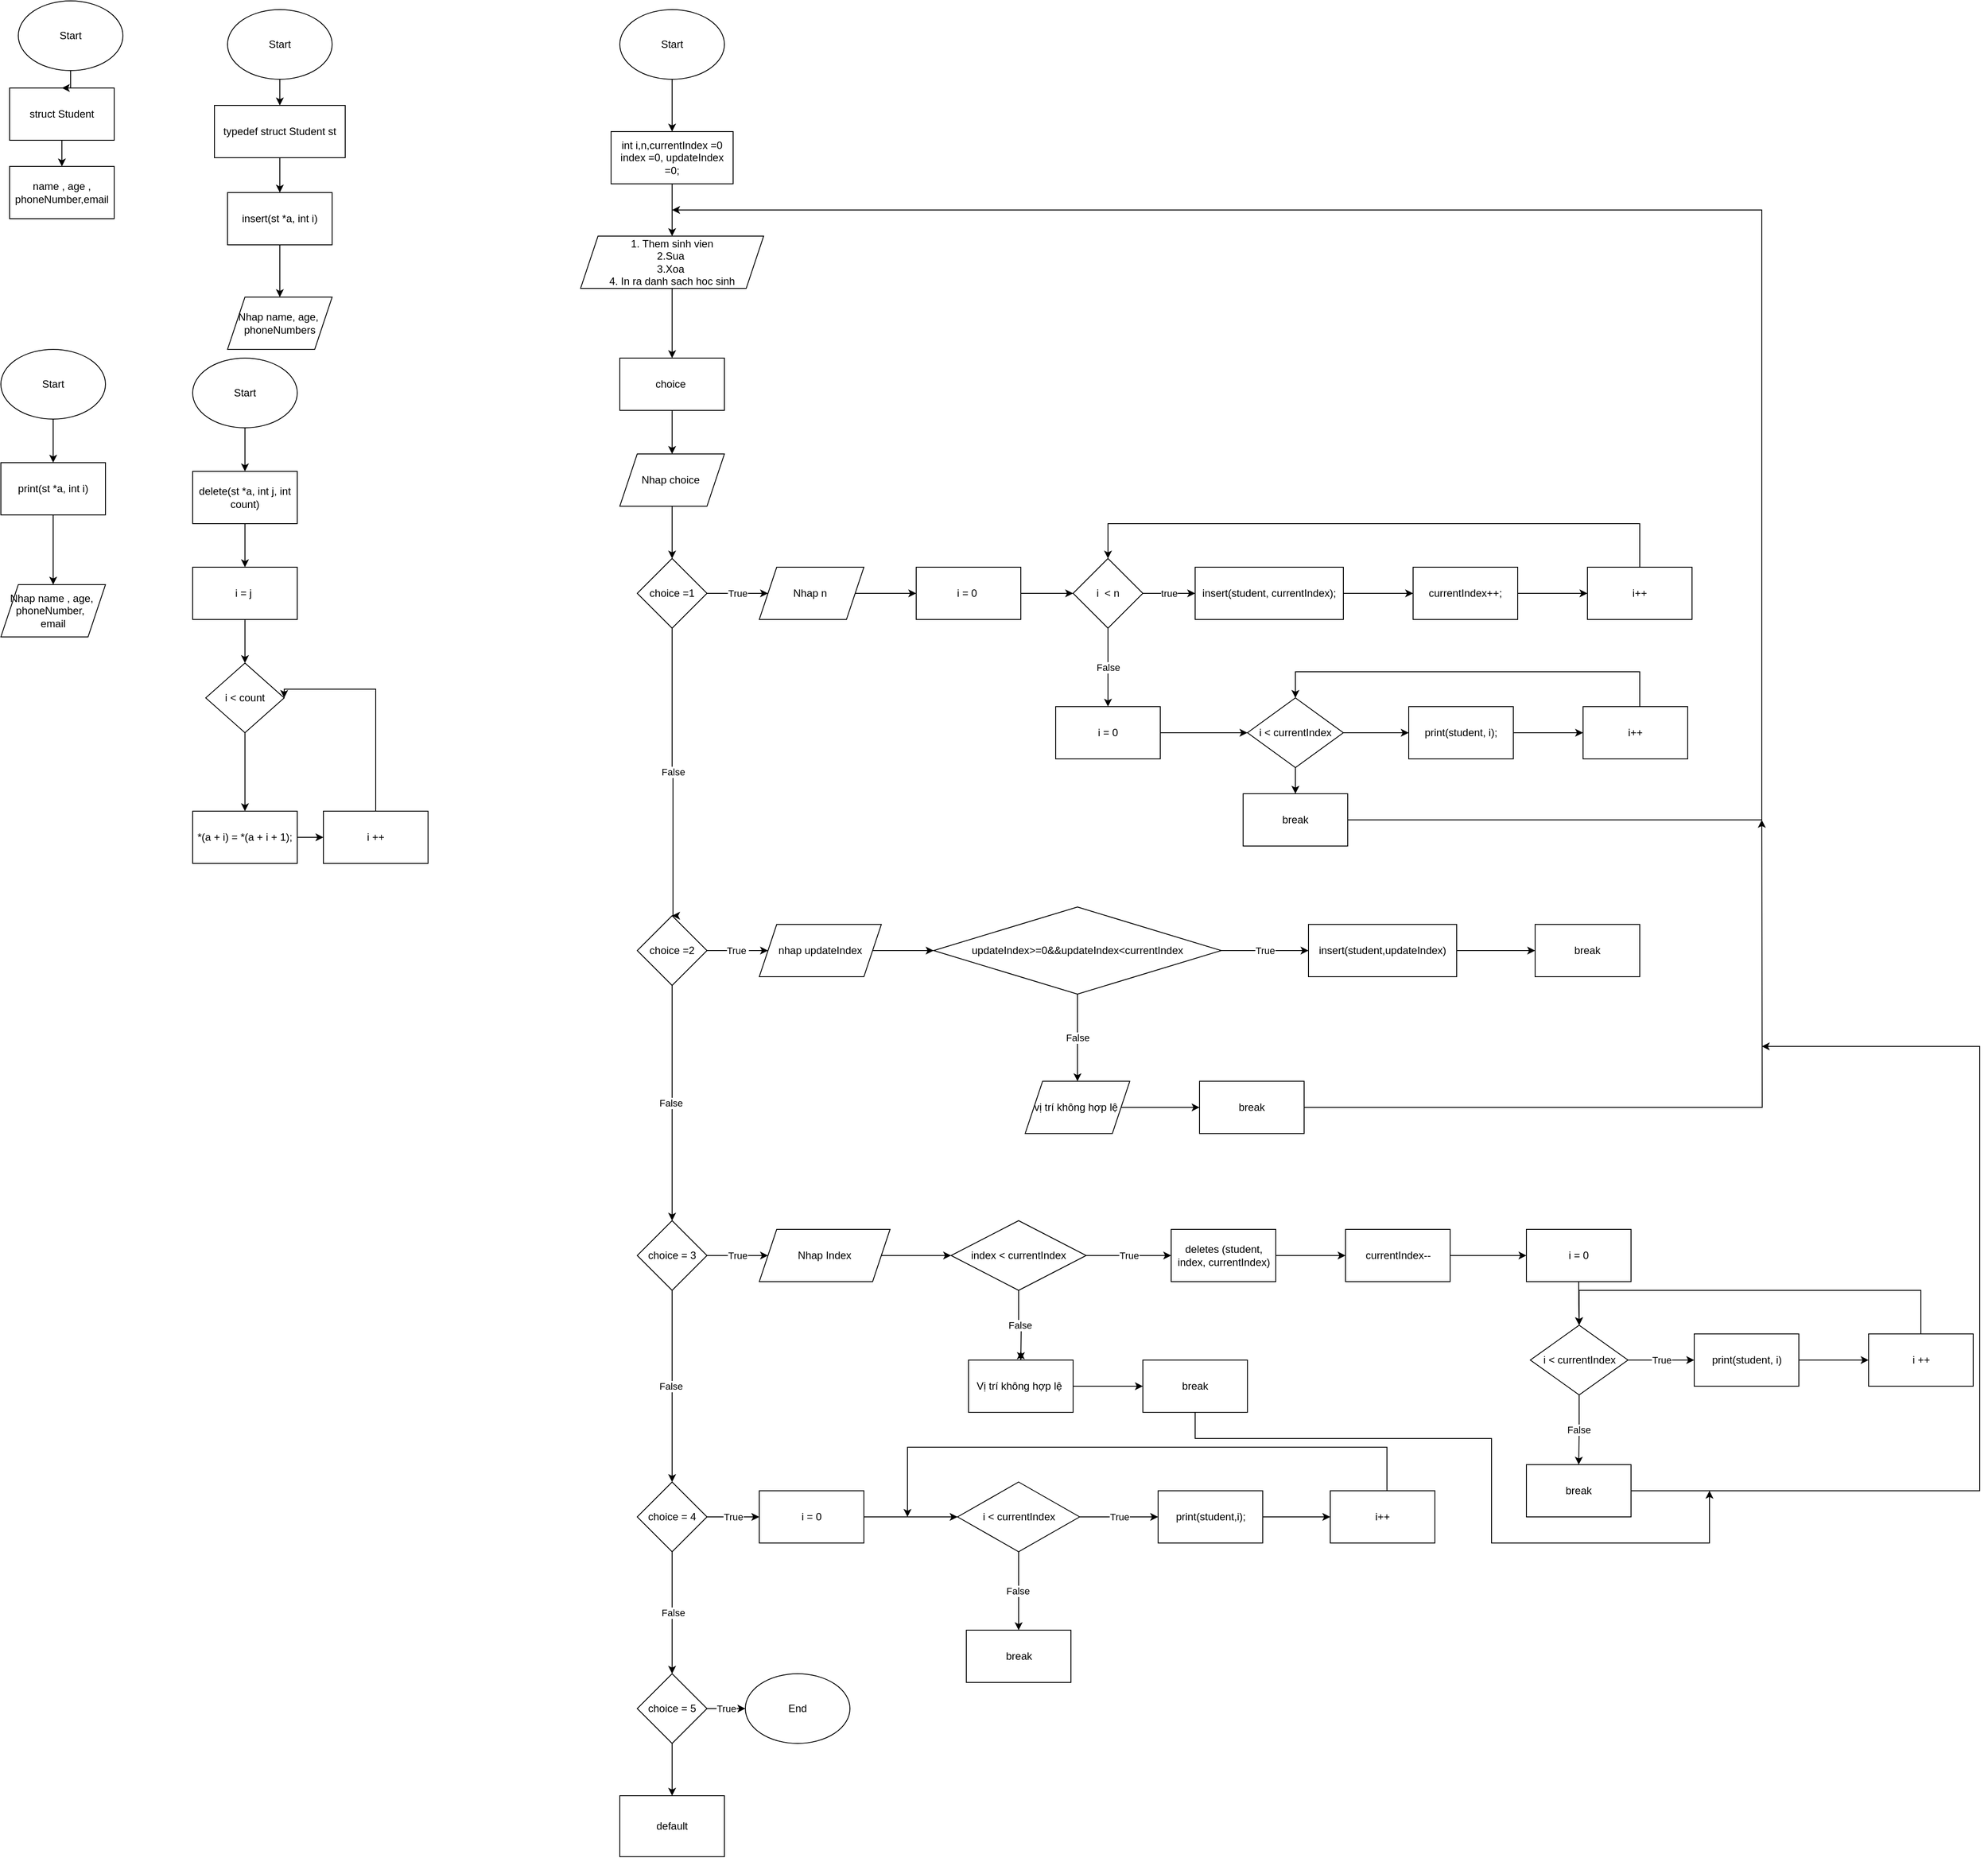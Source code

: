 <mxfile version="22.1.5" type="device">
  <diagram name="Trang-1" id="iWsz0jh9n7OctfU43m1w">
    <mxGraphModel dx="1833" dy="559" grid="1" gridSize="10" guides="1" tooltips="1" connect="1" arrows="1" fold="1" page="1" pageScale="1" pageWidth="827" pageHeight="1169" math="0" shadow="0">
      <root>
        <mxCell id="0" />
        <mxCell id="1" parent="0" />
        <mxCell id="L2jdQKQ-KsfM_-J8jNNU-3" value="" style="edgeStyle=orthogonalEdgeStyle;rounded=0;orthogonalLoop=1;jettySize=auto;html=1;" parent="1" source="L2jdQKQ-KsfM_-J8jNNU-1" target="L2jdQKQ-KsfM_-J8jNNU-2" edge="1">
          <mxGeometry relative="1" as="geometry" />
        </mxCell>
        <mxCell id="L2jdQKQ-KsfM_-J8jNNU-1" value="Start" style="ellipse;whiteSpace=wrap;html=1;" parent="1" vertex="1">
          <mxGeometry x="270" y="10" width="120" height="80" as="geometry" />
        </mxCell>
        <mxCell id="L2jdQKQ-KsfM_-J8jNNU-5" value="" style="edgeStyle=orthogonalEdgeStyle;rounded=0;orthogonalLoop=1;jettySize=auto;html=1;" parent="1" source="L2jdQKQ-KsfM_-J8jNNU-2" target="L2jdQKQ-KsfM_-J8jNNU-4" edge="1">
          <mxGeometry relative="1" as="geometry" />
        </mxCell>
        <mxCell id="L2jdQKQ-KsfM_-J8jNNU-2" value="int i,n,currentIndex =0&lt;br&gt;index =0, updateIndex =0;" style="whiteSpace=wrap;html=1;" parent="1" vertex="1">
          <mxGeometry x="260" y="150" width="140" height="60" as="geometry" />
        </mxCell>
        <mxCell id="L2jdQKQ-KsfM_-J8jNNU-7" value="" style="edgeStyle=orthogonalEdgeStyle;rounded=0;orthogonalLoop=1;jettySize=auto;html=1;" parent="1" source="L2jdQKQ-KsfM_-J8jNNU-4" target="L2jdQKQ-KsfM_-J8jNNU-6" edge="1">
          <mxGeometry relative="1" as="geometry" />
        </mxCell>
        <mxCell id="L2jdQKQ-KsfM_-J8jNNU-4" value="1. Them sinh vien&lt;br&gt;2.Sua&amp;nbsp;&lt;br&gt;3.Xoa&amp;nbsp;&lt;br&gt;4. In ra danh sach hoc sinh" style="shape=parallelogram;perimeter=parallelogramPerimeter;whiteSpace=wrap;html=1;fixedSize=1;" parent="1" vertex="1">
          <mxGeometry x="225" y="270" width="210" height="60" as="geometry" />
        </mxCell>
        <mxCell id="L2jdQKQ-KsfM_-J8jNNU-9" value="" style="edgeStyle=orthogonalEdgeStyle;rounded=0;orthogonalLoop=1;jettySize=auto;html=1;" parent="1" source="L2jdQKQ-KsfM_-J8jNNU-6" target="L2jdQKQ-KsfM_-J8jNNU-8" edge="1">
          <mxGeometry relative="1" as="geometry" />
        </mxCell>
        <mxCell id="L2jdQKQ-KsfM_-J8jNNU-6" value="choice&amp;nbsp;" style="whiteSpace=wrap;html=1;" parent="1" vertex="1">
          <mxGeometry x="270" y="410" width="120" height="60" as="geometry" />
        </mxCell>
        <mxCell id="L2jdQKQ-KsfM_-J8jNNU-11" value="" style="edgeStyle=orthogonalEdgeStyle;rounded=0;orthogonalLoop=1;jettySize=auto;html=1;" parent="1" source="L2jdQKQ-KsfM_-J8jNNU-8" target="L2jdQKQ-KsfM_-J8jNNU-10" edge="1">
          <mxGeometry relative="1" as="geometry" />
        </mxCell>
        <mxCell id="L2jdQKQ-KsfM_-J8jNNU-8" value="Nhap choice&amp;nbsp;" style="shape=parallelogram;perimeter=parallelogramPerimeter;whiteSpace=wrap;html=1;fixedSize=1;" parent="1" vertex="1">
          <mxGeometry x="270" y="520" width="120" height="60" as="geometry" />
        </mxCell>
        <mxCell id="L2jdQKQ-KsfM_-J8jNNU-13" value="True" style="edgeStyle=orthogonalEdgeStyle;rounded=0;orthogonalLoop=1;jettySize=auto;html=1;" parent="1" source="L2jdQKQ-KsfM_-J8jNNU-10" target="L2jdQKQ-KsfM_-J8jNNU-12" edge="1">
          <mxGeometry relative="1" as="geometry" />
        </mxCell>
        <mxCell id="L2jdQKQ-KsfM_-J8jNNU-39" value="False" style="edgeStyle=orthogonalEdgeStyle;rounded=0;orthogonalLoop=1;jettySize=auto;html=1;entryX=0.5;entryY=0;entryDx=0;entryDy=0;" parent="1" source="L2jdQKQ-KsfM_-J8jNNU-10" target="L2jdQKQ-KsfM_-J8jNNU-42" edge="1">
          <mxGeometry relative="1" as="geometry">
            <mxPoint x="330" y="1060" as="targetPoint" />
            <Array as="points">
              <mxPoint x="330" y="885" />
              <mxPoint x="331" y="885" />
            </Array>
          </mxGeometry>
        </mxCell>
        <mxCell id="L2jdQKQ-KsfM_-J8jNNU-10" value="choice =1" style="rhombus;whiteSpace=wrap;html=1;" parent="1" vertex="1">
          <mxGeometry x="290" y="640" width="80" height="80" as="geometry" />
        </mxCell>
        <mxCell id="L2jdQKQ-KsfM_-J8jNNU-17" value="" style="edgeStyle=orthogonalEdgeStyle;rounded=0;orthogonalLoop=1;jettySize=auto;html=1;" parent="1" source="L2jdQKQ-KsfM_-J8jNNU-12" target="L2jdQKQ-KsfM_-J8jNNU-16" edge="1">
          <mxGeometry relative="1" as="geometry" />
        </mxCell>
        <mxCell id="L2jdQKQ-KsfM_-J8jNNU-12" value="Nhap n&amp;nbsp;" style="shape=parallelogram;perimeter=parallelogramPerimeter;whiteSpace=wrap;html=1;fixedSize=1;" parent="1" vertex="1">
          <mxGeometry x="430" y="650" width="120" height="60" as="geometry" />
        </mxCell>
        <mxCell id="L2jdQKQ-KsfM_-J8jNNU-19" value="" style="edgeStyle=orthogonalEdgeStyle;rounded=0;orthogonalLoop=1;jettySize=auto;html=1;" parent="1" source="L2jdQKQ-KsfM_-J8jNNU-16" target="L2jdQKQ-KsfM_-J8jNNU-18" edge="1">
          <mxGeometry relative="1" as="geometry" />
        </mxCell>
        <mxCell id="L2jdQKQ-KsfM_-J8jNNU-16" value="i = 0&amp;nbsp;" style="whiteSpace=wrap;html=1;" parent="1" vertex="1">
          <mxGeometry x="610" y="650" width="120" height="60" as="geometry" />
        </mxCell>
        <mxCell id="L2jdQKQ-KsfM_-J8jNNU-21" value="true" style="edgeStyle=orthogonalEdgeStyle;rounded=0;orthogonalLoop=1;jettySize=auto;html=1;" parent="1" source="L2jdQKQ-KsfM_-J8jNNU-18" target="L2jdQKQ-KsfM_-J8jNNU-20" edge="1">
          <mxGeometry relative="1" as="geometry" />
        </mxCell>
        <mxCell id="L2jdQKQ-KsfM_-J8jNNU-29" value="False" style="edgeStyle=orthogonalEdgeStyle;rounded=0;orthogonalLoop=1;jettySize=auto;html=1;" parent="1" source="L2jdQKQ-KsfM_-J8jNNU-18" target="L2jdQKQ-KsfM_-J8jNNU-28" edge="1">
          <mxGeometry relative="1" as="geometry" />
        </mxCell>
        <mxCell id="L2jdQKQ-KsfM_-J8jNNU-18" value="i&amp;nbsp; &amp;lt; n" style="rhombus;whiteSpace=wrap;html=1;" parent="1" vertex="1">
          <mxGeometry x="790" y="640" width="80" height="80" as="geometry" />
        </mxCell>
        <mxCell id="L2jdQKQ-KsfM_-J8jNNU-23" value="" style="edgeStyle=orthogonalEdgeStyle;rounded=0;orthogonalLoop=1;jettySize=auto;html=1;" parent="1" source="L2jdQKQ-KsfM_-J8jNNU-20" target="L2jdQKQ-KsfM_-J8jNNU-22" edge="1">
          <mxGeometry relative="1" as="geometry" />
        </mxCell>
        <mxCell id="L2jdQKQ-KsfM_-J8jNNU-20" value="insert(student, currentIndex);" style="whiteSpace=wrap;html=1;" parent="1" vertex="1">
          <mxGeometry x="930" y="650" width="170" height="60" as="geometry" />
        </mxCell>
        <mxCell id="L2jdQKQ-KsfM_-J8jNNU-26" value="" style="edgeStyle=orthogonalEdgeStyle;rounded=0;orthogonalLoop=1;jettySize=auto;html=1;" parent="1" source="L2jdQKQ-KsfM_-J8jNNU-22" target="L2jdQKQ-KsfM_-J8jNNU-25" edge="1">
          <mxGeometry relative="1" as="geometry" />
        </mxCell>
        <mxCell id="L2jdQKQ-KsfM_-J8jNNU-22" value="currentIndex++;" style="whiteSpace=wrap;html=1;" parent="1" vertex="1">
          <mxGeometry x="1180" y="650" width="120" height="60" as="geometry" />
        </mxCell>
        <mxCell id="L2jdQKQ-KsfM_-J8jNNU-27" style="edgeStyle=orthogonalEdgeStyle;rounded=0;orthogonalLoop=1;jettySize=auto;html=1;entryX=0.5;entryY=0;entryDx=0;entryDy=0;" parent="1" source="L2jdQKQ-KsfM_-J8jNNU-25" target="L2jdQKQ-KsfM_-J8jNNU-18" edge="1">
          <mxGeometry relative="1" as="geometry">
            <mxPoint x="1440" y="600" as="targetPoint" />
            <Array as="points">
              <mxPoint x="1440" y="600" />
              <mxPoint x="830" y="600" />
            </Array>
          </mxGeometry>
        </mxCell>
        <mxCell id="L2jdQKQ-KsfM_-J8jNNU-25" value="i++" style="whiteSpace=wrap;html=1;" parent="1" vertex="1">
          <mxGeometry x="1380" y="650" width="120" height="60" as="geometry" />
        </mxCell>
        <mxCell id="L2jdQKQ-KsfM_-J8jNNU-31" value="" style="edgeStyle=orthogonalEdgeStyle;rounded=0;orthogonalLoop=1;jettySize=auto;html=1;" parent="1" source="L2jdQKQ-KsfM_-J8jNNU-28" target="L2jdQKQ-KsfM_-J8jNNU-30" edge="1">
          <mxGeometry relative="1" as="geometry" />
        </mxCell>
        <mxCell id="L2jdQKQ-KsfM_-J8jNNU-28" value="i = 0" style="whiteSpace=wrap;html=1;" parent="1" vertex="1">
          <mxGeometry x="770" y="810" width="120" height="60" as="geometry" />
        </mxCell>
        <mxCell id="L2jdQKQ-KsfM_-J8jNNU-33" value="" style="edgeStyle=orthogonalEdgeStyle;rounded=0;orthogonalLoop=1;jettySize=auto;html=1;" parent="1" source="L2jdQKQ-KsfM_-J8jNNU-30" target="L2jdQKQ-KsfM_-J8jNNU-32" edge="1">
          <mxGeometry relative="1" as="geometry" />
        </mxCell>
        <mxCell id="L2jdQKQ-KsfM_-J8jNNU-38" value="" style="edgeStyle=orthogonalEdgeStyle;rounded=0;orthogonalLoop=1;jettySize=auto;html=1;" parent="1" source="L2jdQKQ-KsfM_-J8jNNU-30" target="L2jdQKQ-KsfM_-J8jNNU-37" edge="1">
          <mxGeometry relative="1" as="geometry" />
        </mxCell>
        <mxCell id="L2jdQKQ-KsfM_-J8jNNU-30" value="i &amp;lt; currentIndex" style="rhombus;whiteSpace=wrap;html=1;" parent="1" vertex="1">
          <mxGeometry x="990" y="800" width="110" height="80" as="geometry" />
        </mxCell>
        <mxCell id="L2jdQKQ-KsfM_-J8jNNU-35" value="" style="edgeStyle=orthogonalEdgeStyle;rounded=0;orthogonalLoop=1;jettySize=auto;html=1;" parent="1" source="L2jdQKQ-KsfM_-J8jNNU-32" target="L2jdQKQ-KsfM_-J8jNNU-34" edge="1">
          <mxGeometry relative="1" as="geometry" />
        </mxCell>
        <mxCell id="L2jdQKQ-KsfM_-J8jNNU-32" value="print(student, i);" style="whiteSpace=wrap;html=1;" parent="1" vertex="1">
          <mxGeometry x="1175" y="810" width="120" height="60" as="geometry" />
        </mxCell>
        <mxCell id="L2jdQKQ-KsfM_-J8jNNU-36" style="edgeStyle=orthogonalEdgeStyle;rounded=0;orthogonalLoop=1;jettySize=auto;html=1;entryX=0.5;entryY=0;entryDx=0;entryDy=0;" parent="1" source="L2jdQKQ-KsfM_-J8jNNU-34" target="L2jdQKQ-KsfM_-J8jNNU-30" edge="1">
          <mxGeometry relative="1" as="geometry">
            <mxPoint x="1320" y="760" as="targetPoint" />
            <Array as="points">
              <mxPoint x="1440" y="770" />
              <mxPoint x="1045" y="770" />
            </Array>
          </mxGeometry>
        </mxCell>
        <mxCell id="L2jdQKQ-KsfM_-J8jNNU-34" value="i++" style="whiteSpace=wrap;html=1;" parent="1" vertex="1">
          <mxGeometry x="1375" y="810" width="120" height="60" as="geometry" />
        </mxCell>
        <mxCell id="L2jdQKQ-KsfM_-J8jNNU-110" style="edgeStyle=orthogonalEdgeStyle;rounded=0;orthogonalLoop=1;jettySize=auto;html=1;" parent="1" source="L2jdQKQ-KsfM_-J8jNNU-37" edge="1">
          <mxGeometry relative="1" as="geometry">
            <mxPoint x="330" y="240" as="targetPoint" />
            <Array as="points">
              <mxPoint x="1580" y="940" />
            </Array>
          </mxGeometry>
        </mxCell>
        <mxCell id="L2jdQKQ-KsfM_-J8jNNU-37" value="break" style="whiteSpace=wrap;html=1;" parent="1" vertex="1">
          <mxGeometry x="985" y="910" width="120" height="60" as="geometry" />
        </mxCell>
        <mxCell id="L2jdQKQ-KsfM_-J8jNNU-44" value="True&amp;nbsp;" style="edgeStyle=orthogonalEdgeStyle;rounded=0;orthogonalLoop=1;jettySize=auto;html=1;" parent="1" source="L2jdQKQ-KsfM_-J8jNNU-42" target="L2jdQKQ-KsfM_-J8jNNU-43" edge="1">
          <mxGeometry relative="1" as="geometry" />
        </mxCell>
        <mxCell id="L2jdQKQ-KsfM_-J8jNNU-57" value="False&amp;nbsp;" style="edgeStyle=orthogonalEdgeStyle;rounded=0;orthogonalLoop=1;jettySize=auto;html=1;" parent="1" source="L2jdQKQ-KsfM_-J8jNNU-42" target="L2jdQKQ-KsfM_-J8jNNU-56" edge="1">
          <mxGeometry relative="1" as="geometry" />
        </mxCell>
        <mxCell id="L2jdQKQ-KsfM_-J8jNNU-42" value="choice =2" style="rhombus;whiteSpace=wrap;html=1;" parent="1" vertex="1">
          <mxGeometry x="290" y="1050" width="80" height="80" as="geometry" />
        </mxCell>
        <mxCell id="L2jdQKQ-KsfM_-J8jNNU-46" value="" style="edgeStyle=orthogonalEdgeStyle;rounded=0;orthogonalLoop=1;jettySize=auto;html=1;" parent="1" source="L2jdQKQ-KsfM_-J8jNNU-43" target="L2jdQKQ-KsfM_-J8jNNU-45" edge="1">
          <mxGeometry relative="1" as="geometry" />
        </mxCell>
        <mxCell id="L2jdQKQ-KsfM_-J8jNNU-43" value="nhap updateIndex" style="shape=parallelogram;perimeter=parallelogramPerimeter;whiteSpace=wrap;html=1;fixedSize=1;" parent="1" vertex="1">
          <mxGeometry x="430" y="1060" width="140" height="60" as="geometry" />
        </mxCell>
        <mxCell id="L2jdQKQ-KsfM_-J8jNNU-49" value="True" style="edgeStyle=orthogonalEdgeStyle;rounded=0;orthogonalLoop=1;jettySize=auto;html=1;" parent="1" source="L2jdQKQ-KsfM_-J8jNNU-45" target="L2jdQKQ-KsfM_-J8jNNU-48" edge="1">
          <mxGeometry relative="1" as="geometry" />
        </mxCell>
        <mxCell id="L2jdQKQ-KsfM_-J8jNNU-53" value="False" style="edgeStyle=orthogonalEdgeStyle;rounded=0;orthogonalLoop=1;jettySize=auto;html=1;" parent="1" source="L2jdQKQ-KsfM_-J8jNNU-45" target="L2jdQKQ-KsfM_-J8jNNU-52" edge="1">
          <mxGeometry relative="1" as="geometry" />
        </mxCell>
        <mxCell id="L2jdQKQ-KsfM_-J8jNNU-45" value="updateIndex&amp;gt;=0&amp;amp;&amp;amp;updateIndex&amp;lt;currentIndex" style="rhombus;whiteSpace=wrap;html=1;" parent="1" vertex="1">
          <mxGeometry x="630" y="1040" width="330" height="100" as="geometry" />
        </mxCell>
        <mxCell id="L2jdQKQ-KsfM_-J8jNNU-51" value="" style="edgeStyle=orthogonalEdgeStyle;rounded=0;orthogonalLoop=1;jettySize=auto;html=1;" parent="1" source="L2jdQKQ-KsfM_-J8jNNU-48" target="L2jdQKQ-KsfM_-J8jNNU-50" edge="1">
          <mxGeometry relative="1" as="geometry" />
        </mxCell>
        <mxCell id="L2jdQKQ-KsfM_-J8jNNU-48" value="insert(student,updateIndex)" style="whiteSpace=wrap;html=1;" parent="1" vertex="1">
          <mxGeometry x="1060" y="1060" width="170" height="60" as="geometry" />
        </mxCell>
        <mxCell id="L2jdQKQ-KsfM_-J8jNNU-50" value="break" style="whiteSpace=wrap;html=1;" parent="1" vertex="1">
          <mxGeometry x="1320" y="1060" width="120" height="60" as="geometry" />
        </mxCell>
        <mxCell id="L2jdQKQ-KsfM_-J8jNNU-55" value="" style="edgeStyle=orthogonalEdgeStyle;rounded=0;orthogonalLoop=1;jettySize=auto;html=1;" parent="1" source="L2jdQKQ-KsfM_-J8jNNU-52" target="L2jdQKQ-KsfM_-J8jNNU-54" edge="1">
          <mxGeometry relative="1" as="geometry" />
        </mxCell>
        <mxCell id="L2jdQKQ-KsfM_-J8jNNU-52" value="vị trí không hợp lệ&amp;nbsp;" style="shape=parallelogram;perimeter=parallelogramPerimeter;whiteSpace=wrap;html=1;fixedSize=1;" parent="1" vertex="1">
          <mxGeometry x="735" y="1240" width="120" height="60" as="geometry" />
        </mxCell>
        <mxCell id="L2jdQKQ-KsfM_-J8jNNU-111" style="edgeStyle=orthogonalEdgeStyle;rounded=0;orthogonalLoop=1;jettySize=auto;html=1;" parent="1" source="L2jdQKQ-KsfM_-J8jNNU-54" edge="1">
          <mxGeometry relative="1" as="geometry">
            <mxPoint x="1580" y="940" as="targetPoint" />
          </mxGeometry>
        </mxCell>
        <mxCell id="L2jdQKQ-KsfM_-J8jNNU-54" value="break" style="whiteSpace=wrap;html=1;" parent="1" vertex="1">
          <mxGeometry x="935" y="1240" width="120" height="60" as="geometry" />
        </mxCell>
        <mxCell id="L2jdQKQ-KsfM_-J8jNNU-59" value="True" style="edgeStyle=orthogonalEdgeStyle;rounded=0;orthogonalLoop=1;jettySize=auto;html=1;entryX=0;entryY=0.5;entryDx=0;entryDy=0;" parent="1" source="L2jdQKQ-KsfM_-J8jNNU-56" target="L2jdQKQ-KsfM_-J8jNNU-60" edge="1">
          <mxGeometry relative="1" as="geometry">
            <mxPoint x="430" y="1440" as="targetPoint" />
          </mxGeometry>
        </mxCell>
        <mxCell id="L2jdQKQ-KsfM_-J8jNNU-87" value="False&amp;nbsp;" style="edgeStyle=orthogonalEdgeStyle;rounded=0;orthogonalLoop=1;jettySize=auto;html=1;" parent="1" source="L2jdQKQ-KsfM_-J8jNNU-56" target="L2jdQKQ-KsfM_-J8jNNU-88" edge="1">
          <mxGeometry relative="1" as="geometry">
            <mxPoint x="330" y="1660" as="targetPoint" />
          </mxGeometry>
        </mxCell>
        <mxCell id="L2jdQKQ-KsfM_-J8jNNU-56" value="choice = 3" style="rhombus;whiteSpace=wrap;html=1;" parent="1" vertex="1">
          <mxGeometry x="290" y="1400" width="80" height="80" as="geometry" />
        </mxCell>
        <mxCell id="L2jdQKQ-KsfM_-J8jNNU-62" value="" style="edgeStyle=orthogonalEdgeStyle;rounded=0;orthogonalLoop=1;jettySize=auto;html=1;" parent="1" source="L2jdQKQ-KsfM_-J8jNNU-60" target="L2jdQKQ-KsfM_-J8jNNU-61" edge="1">
          <mxGeometry relative="1" as="geometry" />
        </mxCell>
        <mxCell id="L2jdQKQ-KsfM_-J8jNNU-60" value="Nhap Index" style="shape=parallelogram;perimeter=parallelogramPerimeter;whiteSpace=wrap;html=1;fixedSize=1;" parent="1" vertex="1">
          <mxGeometry x="430" y="1410" width="150" height="60" as="geometry" />
        </mxCell>
        <mxCell id="L2jdQKQ-KsfM_-J8jNNU-64" value="True" style="edgeStyle=orthogonalEdgeStyle;rounded=0;orthogonalLoop=1;jettySize=auto;html=1;" parent="1" source="L2jdQKQ-KsfM_-J8jNNU-61" target="L2jdQKQ-KsfM_-J8jNNU-63" edge="1">
          <mxGeometry relative="1" as="geometry" />
        </mxCell>
        <mxCell id="L2jdQKQ-KsfM_-J8jNNU-69" value="False" style="edgeStyle=orthogonalEdgeStyle;rounded=0;orthogonalLoop=1;jettySize=auto;html=1;" parent="1" source="L2jdQKQ-KsfM_-J8jNNU-61" edge="1">
          <mxGeometry relative="1" as="geometry">
            <mxPoint x="730" y="1560" as="targetPoint" />
          </mxGeometry>
        </mxCell>
        <mxCell id="L2jdQKQ-KsfM_-J8jNNU-61" value="index &lt; currentIndex" style="rhombus;whiteSpace=wrap;html=1;" parent="1" vertex="1">
          <mxGeometry x="650" y="1400" width="155" height="80" as="geometry" />
        </mxCell>
        <mxCell id="L2jdQKQ-KsfM_-J8jNNU-66" value="" style="edgeStyle=orthogonalEdgeStyle;rounded=0;orthogonalLoop=1;jettySize=auto;html=1;" parent="1" source="L2jdQKQ-KsfM_-J8jNNU-63" target="L2jdQKQ-KsfM_-J8jNNU-65" edge="1">
          <mxGeometry relative="1" as="geometry" />
        </mxCell>
        <mxCell id="L2jdQKQ-KsfM_-J8jNNU-63" value="deletes (student, index, currentIndex)" style="whiteSpace=wrap;html=1;" parent="1" vertex="1">
          <mxGeometry x="902.5" y="1410" width="120" height="60" as="geometry" />
        </mxCell>
        <mxCell id="L2jdQKQ-KsfM_-J8jNNU-82" value="" style="edgeStyle=orthogonalEdgeStyle;rounded=0;orthogonalLoop=1;jettySize=auto;html=1;" parent="1" source="L2jdQKQ-KsfM_-J8jNNU-65" target="L2jdQKQ-KsfM_-J8jNNU-70" edge="1">
          <mxGeometry relative="1" as="geometry" />
        </mxCell>
        <mxCell id="L2jdQKQ-KsfM_-J8jNNU-65" value="currentIndex--" style="whiteSpace=wrap;html=1;" parent="1" vertex="1">
          <mxGeometry x="1102.5" y="1410" width="120" height="60" as="geometry" />
        </mxCell>
        <mxCell id="L2jdQKQ-KsfM_-J8jNNU-72" value="" style="edgeStyle=orthogonalEdgeStyle;rounded=0;orthogonalLoop=1;jettySize=auto;html=1;" parent="1" source="L2jdQKQ-KsfM_-J8jNNU-70" target="L2jdQKQ-KsfM_-J8jNNU-71" edge="1">
          <mxGeometry relative="1" as="geometry" />
        </mxCell>
        <mxCell id="L2jdQKQ-KsfM_-J8jNNU-70" value="i = 0" style="rounded=0;whiteSpace=wrap;html=1;" parent="1" vertex="1">
          <mxGeometry x="1310" y="1410" width="120" height="60" as="geometry" />
        </mxCell>
        <mxCell id="L2jdQKQ-KsfM_-J8jNNU-74" value="True" style="edgeStyle=orthogonalEdgeStyle;rounded=0;orthogonalLoop=1;jettySize=auto;html=1;" parent="1" source="L2jdQKQ-KsfM_-J8jNNU-71" target="L2jdQKQ-KsfM_-J8jNNU-73" edge="1">
          <mxGeometry relative="1" as="geometry" />
        </mxCell>
        <mxCell id="L2jdQKQ-KsfM_-J8jNNU-79" value="False" style="edgeStyle=orthogonalEdgeStyle;rounded=0;orthogonalLoop=1;jettySize=auto;html=1;entryX=0.5;entryY=0;entryDx=0;entryDy=0;" parent="1" source="L2jdQKQ-KsfM_-J8jNNU-71" target="L2jdQKQ-KsfM_-J8jNNU-80" edge="1">
          <mxGeometry relative="1" as="geometry">
            <mxPoint x="1369.5" y="1670" as="targetPoint" />
          </mxGeometry>
        </mxCell>
        <mxCell id="L2jdQKQ-KsfM_-J8jNNU-71" value="i &lt; currentIndex" style="rhombus;whiteSpace=wrap;html=1;rounded=0;" parent="1" vertex="1">
          <mxGeometry x="1314.5" y="1520" width="112" height="80" as="geometry" />
        </mxCell>
        <mxCell id="L2jdQKQ-KsfM_-J8jNNU-76" value="" style="edgeStyle=orthogonalEdgeStyle;rounded=0;orthogonalLoop=1;jettySize=auto;html=1;" parent="1" source="L2jdQKQ-KsfM_-J8jNNU-73" target="L2jdQKQ-KsfM_-J8jNNU-75" edge="1">
          <mxGeometry relative="1" as="geometry" />
        </mxCell>
        <mxCell id="L2jdQKQ-KsfM_-J8jNNU-73" value="print(student, i)" style="whiteSpace=wrap;html=1;rounded=0;" parent="1" vertex="1">
          <mxGeometry x="1502.5" y="1530" width="120" height="60" as="geometry" />
        </mxCell>
        <mxCell id="L2jdQKQ-KsfM_-J8jNNU-77" style="edgeStyle=orthogonalEdgeStyle;rounded=0;orthogonalLoop=1;jettySize=auto;html=1;exitX=0.5;exitY=0;exitDx=0;exitDy=0;" parent="1" source="L2jdQKQ-KsfM_-J8jNNU-75" target="L2jdQKQ-KsfM_-J8jNNU-71" edge="1">
          <mxGeometry relative="1" as="geometry">
            <mxPoint x="1762.5" y="1480" as="targetPoint" />
            <Array as="points">
              <mxPoint x="1762.5" y="1480" />
              <mxPoint x="1370.5" y="1480" />
            </Array>
          </mxGeometry>
        </mxCell>
        <mxCell id="L2jdQKQ-KsfM_-J8jNNU-75" value="i ++" style="whiteSpace=wrap;html=1;rounded=0;" parent="1" vertex="1">
          <mxGeometry x="1702.5" y="1530" width="120" height="60" as="geometry" />
        </mxCell>
        <mxCell id="L2jdQKQ-KsfM_-J8jNNU-113" style="edgeStyle=orthogonalEdgeStyle;rounded=0;orthogonalLoop=1;jettySize=auto;html=1;" parent="1" source="L2jdQKQ-KsfM_-J8jNNU-80" edge="1">
          <mxGeometry relative="1" as="geometry">
            <mxPoint x="1580" y="1200" as="targetPoint" />
            <Array as="points">
              <mxPoint x="1830" y="1710" />
              <mxPoint x="1830" y="1200" />
            </Array>
          </mxGeometry>
        </mxCell>
        <mxCell id="L2jdQKQ-KsfM_-J8jNNU-80" value="break" style="rounded=0;whiteSpace=wrap;html=1;" parent="1" vertex="1">
          <mxGeometry x="1310" y="1680" width="120" height="60" as="geometry" />
        </mxCell>
        <mxCell id="L2jdQKQ-KsfM_-J8jNNU-84" style="edgeStyle=orthogonalEdgeStyle;rounded=0;orthogonalLoop=1;jettySize=auto;html=1;" parent="1" source="L2jdQKQ-KsfM_-J8jNNU-83" edge="1">
          <mxGeometry relative="1" as="geometry">
            <mxPoint x="730" y="1550" as="targetPoint" />
            <Array as="points">
              <mxPoint x="730" y="1560" />
              <mxPoint x="730" y="1560" />
            </Array>
          </mxGeometry>
        </mxCell>
        <mxCell id="L2jdQKQ-KsfM_-J8jNNU-86" value="" style="edgeStyle=orthogonalEdgeStyle;rounded=0;orthogonalLoop=1;jettySize=auto;html=1;" parent="1" source="L2jdQKQ-KsfM_-J8jNNU-83" target="L2jdQKQ-KsfM_-J8jNNU-85" edge="1">
          <mxGeometry relative="1" as="geometry" />
        </mxCell>
        <mxCell id="L2jdQKQ-KsfM_-J8jNNU-83" value="Vị trí không hợp lệ&amp;nbsp;" style="rounded=0;whiteSpace=wrap;html=1;" parent="1" vertex="1">
          <mxGeometry x="670" y="1560" width="120" height="60" as="geometry" />
        </mxCell>
        <mxCell id="L2jdQKQ-KsfM_-J8jNNU-115" style="edgeStyle=orthogonalEdgeStyle;rounded=0;orthogonalLoop=1;jettySize=auto;html=1;" parent="1" source="L2jdQKQ-KsfM_-J8jNNU-85" edge="1">
          <mxGeometry relative="1" as="geometry">
            <mxPoint x="1520" y="1710" as="targetPoint" />
            <Array as="points">
              <mxPoint x="930" y="1650" />
              <mxPoint x="1270" y="1650" />
              <mxPoint x="1270" y="1770" />
              <mxPoint x="1520" y="1770" />
            </Array>
          </mxGeometry>
        </mxCell>
        <mxCell id="L2jdQKQ-KsfM_-J8jNNU-85" value="break&lt;br&gt;" style="whiteSpace=wrap;html=1;rounded=0;" parent="1" vertex="1">
          <mxGeometry x="870" y="1560" width="120" height="60" as="geometry" />
        </mxCell>
        <mxCell id="L2jdQKQ-KsfM_-J8jNNU-91" value="True" style="edgeStyle=orthogonalEdgeStyle;rounded=0;orthogonalLoop=1;jettySize=auto;html=1;" parent="1" source="L2jdQKQ-KsfM_-J8jNNU-88" target="L2jdQKQ-KsfM_-J8jNNU-90" edge="1">
          <mxGeometry relative="1" as="geometry" />
        </mxCell>
        <mxCell id="L2jdQKQ-KsfM_-J8jNNU-101" value="False" style="edgeStyle=orthogonalEdgeStyle;rounded=0;orthogonalLoop=1;jettySize=auto;html=1;" parent="1" source="L2jdQKQ-KsfM_-J8jNNU-88" edge="1">
          <mxGeometry relative="1" as="geometry">
            <mxPoint x="330" y="1920" as="targetPoint" />
          </mxGeometry>
        </mxCell>
        <mxCell id="L2jdQKQ-KsfM_-J8jNNU-88" value="choice = 4" style="rhombus;whiteSpace=wrap;html=1;" parent="1" vertex="1">
          <mxGeometry x="290" y="1700" width="80" height="80" as="geometry" />
        </mxCell>
        <mxCell id="L2jdQKQ-KsfM_-J8jNNU-93" value="" style="edgeStyle=orthogonalEdgeStyle;rounded=0;orthogonalLoop=1;jettySize=auto;html=1;" parent="1" source="L2jdQKQ-KsfM_-J8jNNU-90" target="L2jdQKQ-KsfM_-J8jNNU-92" edge="1">
          <mxGeometry relative="1" as="geometry" />
        </mxCell>
        <mxCell id="L2jdQKQ-KsfM_-J8jNNU-90" value="i = 0" style="whiteSpace=wrap;html=1;" parent="1" vertex="1">
          <mxGeometry x="430" y="1710" width="120" height="60" as="geometry" />
        </mxCell>
        <mxCell id="L2jdQKQ-KsfM_-J8jNNU-95" value="True" style="edgeStyle=orthogonalEdgeStyle;rounded=0;orthogonalLoop=1;jettySize=auto;html=1;" parent="1" source="L2jdQKQ-KsfM_-J8jNNU-92" target="L2jdQKQ-KsfM_-J8jNNU-94" edge="1">
          <mxGeometry relative="1" as="geometry" />
        </mxCell>
        <mxCell id="L2jdQKQ-KsfM_-J8jNNU-100" value="False&amp;nbsp;" style="edgeStyle=orthogonalEdgeStyle;rounded=0;orthogonalLoop=1;jettySize=auto;html=1;" parent="1" source="L2jdQKQ-KsfM_-J8jNNU-92" target="L2jdQKQ-KsfM_-J8jNNU-99" edge="1">
          <mxGeometry relative="1" as="geometry" />
        </mxCell>
        <mxCell id="L2jdQKQ-KsfM_-J8jNNU-92" value="i &lt; currentIndex" style="rhombus;whiteSpace=wrap;html=1;" parent="1" vertex="1">
          <mxGeometry x="657.5" y="1700" width="140" height="80" as="geometry" />
        </mxCell>
        <mxCell id="L2jdQKQ-KsfM_-J8jNNU-97" value="" style="edgeStyle=orthogonalEdgeStyle;rounded=0;orthogonalLoop=1;jettySize=auto;html=1;" parent="1" source="L2jdQKQ-KsfM_-J8jNNU-94" target="L2jdQKQ-KsfM_-J8jNNU-96" edge="1">
          <mxGeometry relative="1" as="geometry" />
        </mxCell>
        <mxCell id="L2jdQKQ-KsfM_-J8jNNU-94" value="print(student,i);" style="whiteSpace=wrap;html=1;" parent="1" vertex="1">
          <mxGeometry x="887.5" y="1710" width="120" height="60" as="geometry" />
        </mxCell>
        <mxCell id="L2jdQKQ-KsfM_-J8jNNU-98" style="edgeStyle=orthogonalEdgeStyle;rounded=0;orthogonalLoop=1;jettySize=auto;html=1;" parent="1" source="L2jdQKQ-KsfM_-J8jNNU-96" edge="1">
          <mxGeometry relative="1" as="geometry">
            <mxPoint x="600" y="1740" as="targetPoint" />
            <Array as="points">
              <mxPoint x="1150" y="1660" />
              <mxPoint x="600" y="1660" />
            </Array>
          </mxGeometry>
        </mxCell>
        <mxCell id="L2jdQKQ-KsfM_-J8jNNU-96" value="i++" style="whiteSpace=wrap;html=1;" parent="1" vertex="1">
          <mxGeometry x="1085" y="1710" width="120" height="60" as="geometry" />
        </mxCell>
        <mxCell id="L2jdQKQ-KsfM_-J8jNNU-99" value="break" style="whiteSpace=wrap;html=1;" parent="1" vertex="1">
          <mxGeometry x="667.5" y="1870" width="120" height="60" as="geometry" />
        </mxCell>
        <mxCell id="L2jdQKQ-KsfM_-J8jNNU-104" value="default" style="rounded=0;whiteSpace=wrap;html=1;" parent="1" vertex="1">
          <mxGeometry x="270" y="2060" width="120" height="70" as="geometry" />
        </mxCell>
        <mxCell id="L2jdQKQ-KsfM_-J8jNNU-108" value="True" style="edgeStyle=orthogonalEdgeStyle;rounded=0;orthogonalLoop=1;jettySize=auto;html=1;" parent="1" source="L2jdQKQ-KsfM_-J8jNNU-106" target="L2jdQKQ-KsfM_-J8jNNU-107" edge="1">
          <mxGeometry relative="1" as="geometry" />
        </mxCell>
        <mxCell id="L2jdQKQ-KsfM_-J8jNNU-109" value="" style="edgeStyle=orthogonalEdgeStyle;rounded=0;orthogonalLoop=1;jettySize=auto;html=1;" parent="1" source="L2jdQKQ-KsfM_-J8jNNU-106" target="L2jdQKQ-KsfM_-J8jNNU-104" edge="1">
          <mxGeometry relative="1" as="geometry" />
        </mxCell>
        <mxCell id="L2jdQKQ-KsfM_-J8jNNU-106" value="choice = 5" style="rhombus;whiteSpace=wrap;html=1;" parent="1" vertex="1">
          <mxGeometry x="290" y="1920" width="80" height="80" as="geometry" />
        </mxCell>
        <mxCell id="L2jdQKQ-KsfM_-J8jNNU-107" value="End" style="ellipse;whiteSpace=wrap;html=1;" parent="1" vertex="1">
          <mxGeometry x="414" y="1920" width="120" height="80" as="geometry" />
        </mxCell>
        <mxCell id="gng0KfYil8Msn6saG6qA-3" value="" style="edgeStyle=orthogonalEdgeStyle;rounded=0;orthogonalLoop=1;jettySize=auto;html=1;" parent="1" source="gng0KfYil8Msn6saG6qA-1" target="gng0KfYil8Msn6saG6qA-2" edge="1">
          <mxGeometry relative="1" as="geometry" />
        </mxCell>
        <mxCell id="gng0KfYil8Msn6saG6qA-1" value="struct Student" style="rounded=0;whiteSpace=wrap;html=1;" parent="1" vertex="1">
          <mxGeometry x="-430" y="100" width="120" height="60" as="geometry" />
        </mxCell>
        <mxCell id="gng0KfYil8Msn6saG6qA-2" value="name , age , phoneNumber,email" style="whiteSpace=wrap;html=1;rounded=0;" parent="1" vertex="1">
          <mxGeometry x="-430" y="190" width="120" height="60" as="geometry" />
        </mxCell>
        <mxCell id="gng0KfYil8Msn6saG6qA-5" value="Start" style="ellipse;whiteSpace=wrap;html=1;" parent="1" vertex="1">
          <mxGeometry x="-420" width="120" height="80" as="geometry" />
        </mxCell>
        <mxCell id="gng0KfYil8Msn6saG6qA-6" style="edgeStyle=orthogonalEdgeStyle;rounded=0;orthogonalLoop=1;jettySize=auto;html=1;" parent="1" source="gng0KfYil8Msn6saG6qA-5" target="gng0KfYil8Msn6saG6qA-1" edge="1">
          <mxGeometry relative="1" as="geometry" />
        </mxCell>
        <mxCell id="gng0KfYil8Msn6saG6qA-10" value="" style="edgeStyle=orthogonalEdgeStyle;rounded=0;orthogonalLoop=1;jettySize=auto;html=1;" parent="1" source="gng0KfYil8Msn6saG6qA-8" target="gng0KfYil8Msn6saG6qA-9" edge="1">
          <mxGeometry relative="1" as="geometry" />
        </mxCell>
        <mxCell id="gng0KfYil8Msn6saG6qA-8" value="Start" style="ellipse;whiteSpace=wrap;html=1;" parent="1" vertex="1">
          <mxGeometry x="-180" y="10" width="120" height="80" as="geometry" />
        </mxCell>
        <mxCell id="gng0KfYil8Msn6saG6qA-12" value="" style="edgeStyle=orthogonalEdgeStyle;rounded=0;orthogonalLoop=1;jettySize=auto;html=1;" parent="1" source="gng0KfYil8Msn6saG6qA-9" target="gng0KfYil8Msn6saG6qA-11" edge="1">
          <mxGeometry relative="1" as="geometry" />
        </mxCell>
        <mxCell id="gng0KfYil8Msn6saG6qA-9" value="typedef struct Student st" style="whiteSpace=wrap;html=1;" parent="1" vertex="1">
          <mxGeometry x="-195" y="120" width="150" height="60" as="geometry" />
        </mxCell>
        <mxCell id="gng0KfYil8Msn6saG6qA-14" value="" style="edgeStyle=orthogonalEdgeStyle;rounded=0;orthogonalLoop=1;jettySize=auto;html=1;" parent="1" source="gng0KfYil8Msn6saG6qA-11" target="gng0KfYil8Msn6saG6qA-13" edge="1">
          <mxGeometry relative="1" as="geometry" />
        </mxCell>
        <mxCell id="gng0KfYil8Msn6saG6qA-11" value="insert(st *a, int i)" style="whiteSpace=wrap;html=1;" parent="1" vertex="1">
          <mxGeometry x="-180" y="220" width="120" height="60" as="geometry" />
        </mxCell>
        <mxCell id="gng0KfYil8Msn6saG6qA-13" value="Nhap name, age,&amp;nbsp;&lt;br&gt;phoneNumbers" style="shape=parallelogram;perimeter=parallelogramPerimeter;whiteSpace=wrap;html=1;fixedSize=1;" parent="1" vertex="1">
          <mxGeometry x="-180" y="340" width="120" height="60" as="geometry" />
        </mxCell>
        <mxCell id="gng0KfYil8Msn6saG6qA-20" value="" style="edgeStyle=orthogonalEdgeStyle;rounded=0;orthogonalLoop=1;jettySize=auto;html=1;" parent="1" source="gng0KfYil8Msn6saG6qA-16" target="gng0KfYil8Msn6saG6qA-19" edge="1">
          <mxGeometry relative="1" as="geometry" />
        </mxCell>
        <mxCell id="gng0KfYil8Msn6saG6qA-16" value="Start" style="ellipse;whiteSpace=wrap;html=1;" parent="1" vertex="1">
          <mxGeometry x="-440" y="400" width="120" height="80" as="geometry" />
        </mxCell>
        <mxCell id="gng0KfYil8Msn6saG6qA-22" value="" style="edgeStyle=orthogonalEdgeStyle;rounded=0;orthogonalLoop=1;jettySize=auto;html=1;" parent="1" source="gng0KfYil8Msn6saG6qA-19" target="gng0KfYil8Msn6saG6qA-21" edge="1">
          <mxGeometry relative="1" as="geometry" />
        </mxCell>
        <mxCell id="gng0KfYil8Msn6saG6qA-19" value="print(st *a, int i)" style="whiteSpace=wrap;html=1;" parent="1" vertex="1">
          <mxGeometry x="-440" y="530" width="120" height="60" as="geometry" />
        </mxCell>
        <mxCell id="gng0KfYil8Msn6saG6qA-21" value="Nhap name , age,&amp;nbsp;&lt;br&gt;phoneNumber,&amp;nbsp;&amp;nbsp;&lt;br&gt;email" style="shape=parallelogram;perimeter=parallelogramPerimeter;whiteSpace=wrap;html=1;fixedSize=1;" parent="1" vertex="1">
          <mxGeometry x="-440" y="670" width="120" height="60" as="geometry" />
        </mxCell>
        <mxCell id="UfcXZ6N4CWRXnozmoZ6S-3" value="" style="edgeStyle=orthogonalEdgeStyle;rounded=0;orthogonalLoop=1;jettySize=auto;html=1;" edge="1" parent="1" source="UfcXZ6N4CWRXnozmoZ6S-1" target="UfcXZ6N4CWRXnozmoZ6S-2">
          <mxGeometry relative="1" as="geometry" />
        </mxCell>
        <mxCell id="UfcXZ6N4CWRXnozmoZ6S-1" value="Start" style="ellipse;whiteSpace=wrap;html=1;" vertex="1" parent="1">
          <mxGeometry x="-220" y="410" width="120" height="80" as="geometry" />
        </mxCell>
        <mxCell id="UfcXZ6N4CWRXnozmoZ6S-5" value="" style="edgeStyle=orthogonalEdgeStyle;rounded=0;orthogonalLoop=1;jettySize=auto;html=1;" edge="1" parent="1" source="UfcXZ6N4CWRXnozmoZ6S-2" target="UfcXZ6N4CWRXnozmoZ6S-4">
          <mxGeometry relative="1" as="geometry" />
        </mxCell>
        <mxCell id="UfcXZ6N4CWRXnozmoZ6S-2" value="delete(st *a, int j, int count)" style="whiteSpace=wrap;html=1;" vertex="1" parent="1">
          <mxGeometry x="-220" y="540" width="120" height="60" as="geometry" />
        </mxCell>
        <mxCell id="UfcXZ6N4CWRXnozmoZ6S-7" value="" style="edgeStyle=orthogonalEdgeStyle;rounded=0;orthogonalLoop=1;jettySize=auto;html=1;" edge="1" parent="1" source="UfcXZ6N4CWRXnozmoZ6S-4" target="UfcXZ6N4CWRXnozmoZ6S-6">
          <mxGeometry relative="1" as="geometry" />
        </mxCell>
        <mxCell id="UfcXZ6N4CWRXnozmoZ6S-4" value="i = j&amp;nbsp;" style="whiteSpace=wrap;html=1;" vertex="1" parent="1">
          <mxGeometry x="-220" y="650" width="120" height="60" as="geometry" />
        </mxCell>
        <mxCell id="UfcXZ6N4CWRXnozmoZ6S-9" value="" style="edgeStyle=orthogonalEdgeStyle;rounded=0;orthogonalLoop=1;jettySize=auto;html=1;" edge="1" parent="1" source="UfcXZ6N4CWRXnozmoZ6S-6" target="UfcXZ6N4CWRXnozmoZ6S-8">
          <mxGeometry relative="1" as="geometry" />
        </mxCell>
        <mxCell id="UfcXZ6N4CWRXnozmoZ6S-6" value="i &amp;lt; count" style="rhombus;whiteSpace=wrap;html=1;" vertex="1" parent="1">
          <mxGeometry x="-205" y="760" width="90" height="80" as="geometry" />
        </mxCell>
        <mxCell id="UfcXZ6N4CWRXnozmoZ6S-11" value="" style="edgeStyle=orthogonalEdgeStyle;rounded=0;orthogonalLoop=1;jettySize=auto;html=1;" edge="1" parent="1" source="UfcXZ6N4CWRXnozmoZ6S-8" target="UfcXZ6N4CWRXnozmoZ6S-10">
          <mxGeometry relative="1" as="geometry" />
        </mxCell>
        <mxCell id="UfcXZ6N4CWRXnozmoZ6S-8" value="*(a + i) = *(a + i + 1);" style="whiteSpace=wrap;html=1;" vertex="1" parent="1">
          <mxGeometry x="-220" y="930" width="120" height="60" as="geometry" />
        </mxCell>
        <mxCell id="UfcXZ6N4CWRXnozmoZ6S-12" style="edgeStyle=orthogonalEdgeStyle;rounded=0;orthogonalLoop=1;jettySize=auto;html=1;entryX=1;entryY=0.5;entryDx=0;entryDy=0;" edge="1" parent="1" source="UfcXZ6N4CWRXnozmoZ6S-10" target="UfcXZ6N4CWRXnozmoZ6S-6">
          <mxGeometry relative="1" as="geometry">
            <mxPoint x="-10" y="790" as="targetPoint" />
            <Array as="points">
              <mxPoint x="-10" y="790" />
              <mxPoint x="-115" y="790" />
            </Array>
          </mxGeometry>
        </mxCell>
        <mxCell id="UfcXZ6N4CWRXnozmoZ6S-10" value="i ++" style="whiteSpace=wrap;html=1;" vertex="1" parent="1">
          <mxGeometry x="-70" y="930" width="120" height="60" as="geometry" />
        </mxCell>
      </root>
    </mxGraphModel>
  </diagram>
</mxfile>
